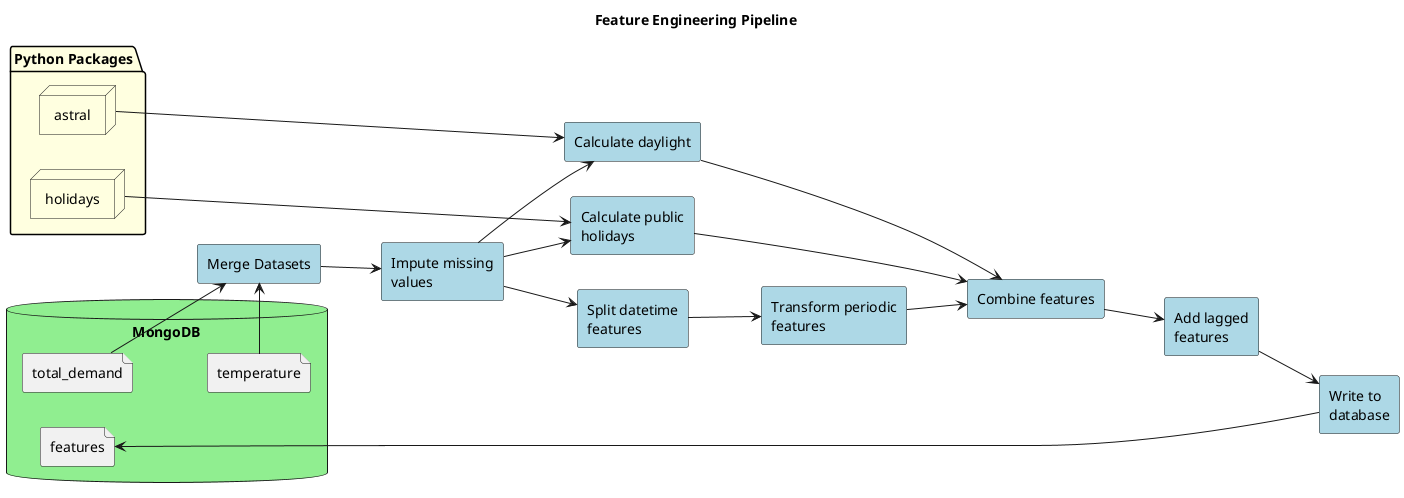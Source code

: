 @startuml
left to right direction
title Feature Engineering Pipeline

' Define the MongoDB box and place file icons inside it
database "MongoDB" {
  file "total_demand" as TD
  file "temperature" as TEMP
  file "features" as Features
  TD -[hidden]-> TEMP
}
skinparam database {
  BackgroundColor lightGreen
}

' Define the Python Packages box and place agent icons inside it
package "Python Packages" {
    node "astral" as Astral
    node "holidays" as Holidays
}
skinparam package {
  BackgroundColor lightYellow
}

' Define the Merge Datasets component
rectangle "Merge Datasets" as Merge
skinparam rectangle {
  BackgroundColor lightBlue
}

' Define Impute missing values
rectangle "Impute missing\nvalues" as Impute

' Define split datetime
rectangle "Split datetime\nfeatures" as Split

' Define Calculate daylight
rectangle "Calculate daylight" as Daylight

' Define Calculate public holiday
rectangle "Calculate public\nholidays" as PublicHoliday

' Define Calculate public holiday
rectangle "Transform periodic\nfeatures" as Periodic

' Define combine features
rectangle "Combine features" as Combine

' Define add lagged features
rectangle "Add lagged\nfeatures" as Lagged

' Define write to database
rectangle "Write to\ndatabase" as Write

' Draw arrows from file icons to the Merge Datasets
TD --> Merge
TEMP --> Merge
Astral ----> Daylight
Holidays ----> PublicHoliday
Merge --> Impute
Impute --> Split
Impute --> Daylight
Impute --> PublicHoliday
Split --> Periodic
Periodic --> Combine
PublicHoliday ---> Combine
Daylight ---> Combine
Combine --> Lagged
Lagged --> Write
Write --> Features

' Custom colors for specific components
skinparam rectangle {
  BackgroundColor lightBlue
}
skinparam database {
  BackgroundColor lightGreen
}
skinparam node {
  BackgroundColor lightYellow
}

@enduml
